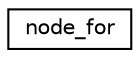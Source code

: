 digraph "Graphical Class Hierarchy"
{
 // LATEX_PDF_SIZE
  edge [fontname="Helvetica",fontsize="10",labelfontname="Helvetica",labelfontsize="10"];
  node [fontname="Helvetica",fontsize="10",shape=record];
  rankdir="LR";
  Node0 [label="node_for",height=0.2,width=0.4,color="black", fillcolor="white", style="filled",URL="$structnode__for.html",tooltip=" "];
}
